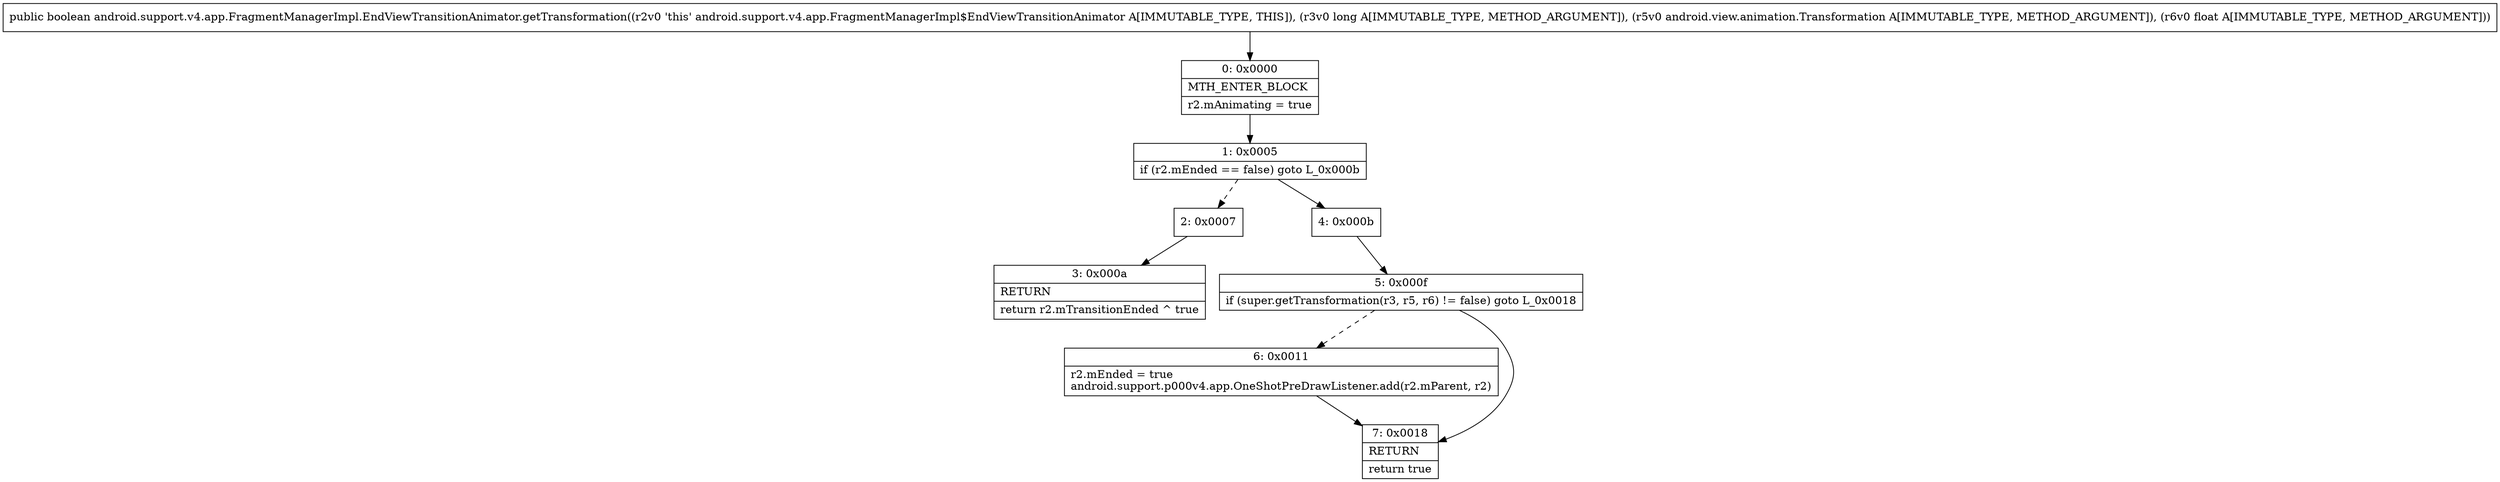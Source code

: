 digraph "CFG forandroid.support.v4.app.FragmentManagerImpl.EndViewTransitionAnimator.getTransformation(JLandroid\/view\/animation\/Transformation;F)Z" {
Node_0 [shape=record,label="{0\:\ 0x0000|MTH_ENTER_BLOCK\l|r2.mAnimating = true\l}"];
Node_1 [shape=record,label="{1\:\ 0x0005|if (r2.mEnded == false) goto L_0x000b\l}"];
Node_2 [shape=record,label="{2\:\ 0x0007}"];
Node_3 [shape=record,label="{3\:\ 0x000a|RETURN\l|return r2.mTransitionEnded ^ true\l}"];
Node_4 [shape=record,label="{4\:\ 0x000b}"];
Node_5 [shape=record,label="{5\:\ 0x000f|if (super.getTransformation(r3, r5, r6) != false) goto L_0x0018\l}"];
Node_6 [shape=record,label="{6\:\ 0x0011|r2.mEnded = true\landroid.support.p000v4.app.OneShotPreDrawListener.add(r2.mParent, r2)\l}"];
Node_7 [shape=record,label="{7\:\ 0x0018|RETURN\l|return true\l}"];
MethodNode[shape=record,label="{public boolean android.support.v4.app.FragmentManagerImpl.EndViewTransitionAnimator.getTransformation((r2v0 'this' android.support.v4.app.FragmentManagerImpl$EndViewTransitionAnimator A[IMMUTABLE_TYPE, THIS]), (r3v0 long A[IMMUTABLE_TYPE, METHOD_ARGUMENT]), (r5v0 android.view.animation.Transformation A[IMMUTABLE_TYPE, METHOD_ARGUMENT]), (r6v0 float A[IMMUTABLE_TYPE, METHOD_ARGUMENT])) }"];
MethodNode -> Node_0;
Node_0 -> Node_1;
Node_1 -> Node_2[style=dashed];
Node_1 -> Node_4;
Node_2 -> Node_3;
Node_4 -> Node_5;
Node_5 -> Node_6[style=dashed];
Node_5 -> Node_7;
Node_6 -> Node_7;
}

